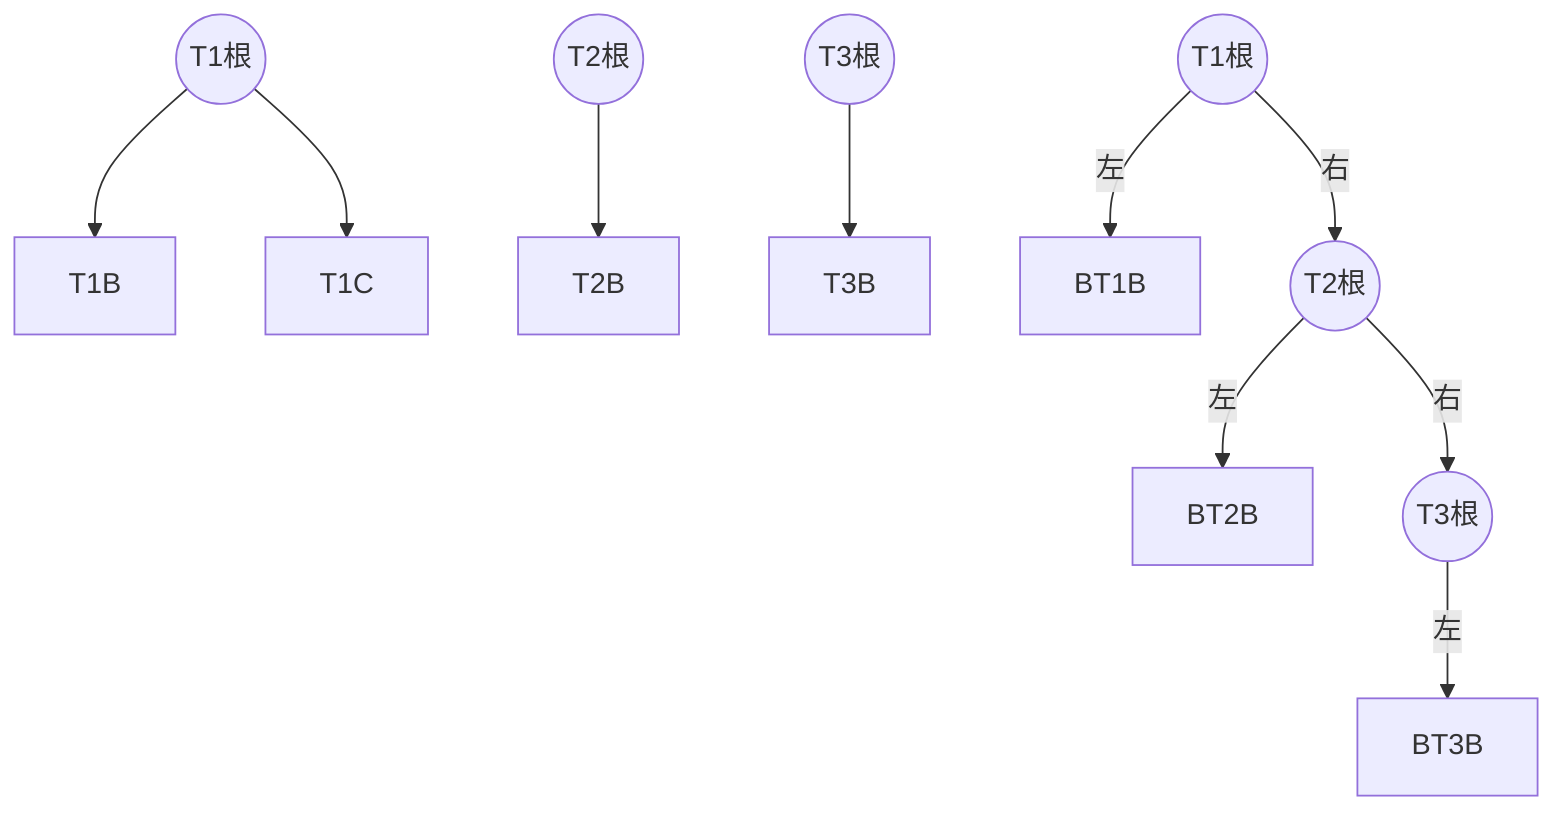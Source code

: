 graph TD
%% 原始森林结构
    T1A((T1根)) --> T1B
    T1A --> T1C
    T2A((T2根)) --> T2B
    T3A((T3根)) --> T3B

%% 转换后的二叉树结构
    BTRoot((T1根)) -->|左| BT1B
    BTRoot -->|右| BT2Root((T2根))
    BT2Root -->|左| BT2B
    BT2Root -->|右| BT3Root((T3根))
    BT3Root -->|左| BT3B